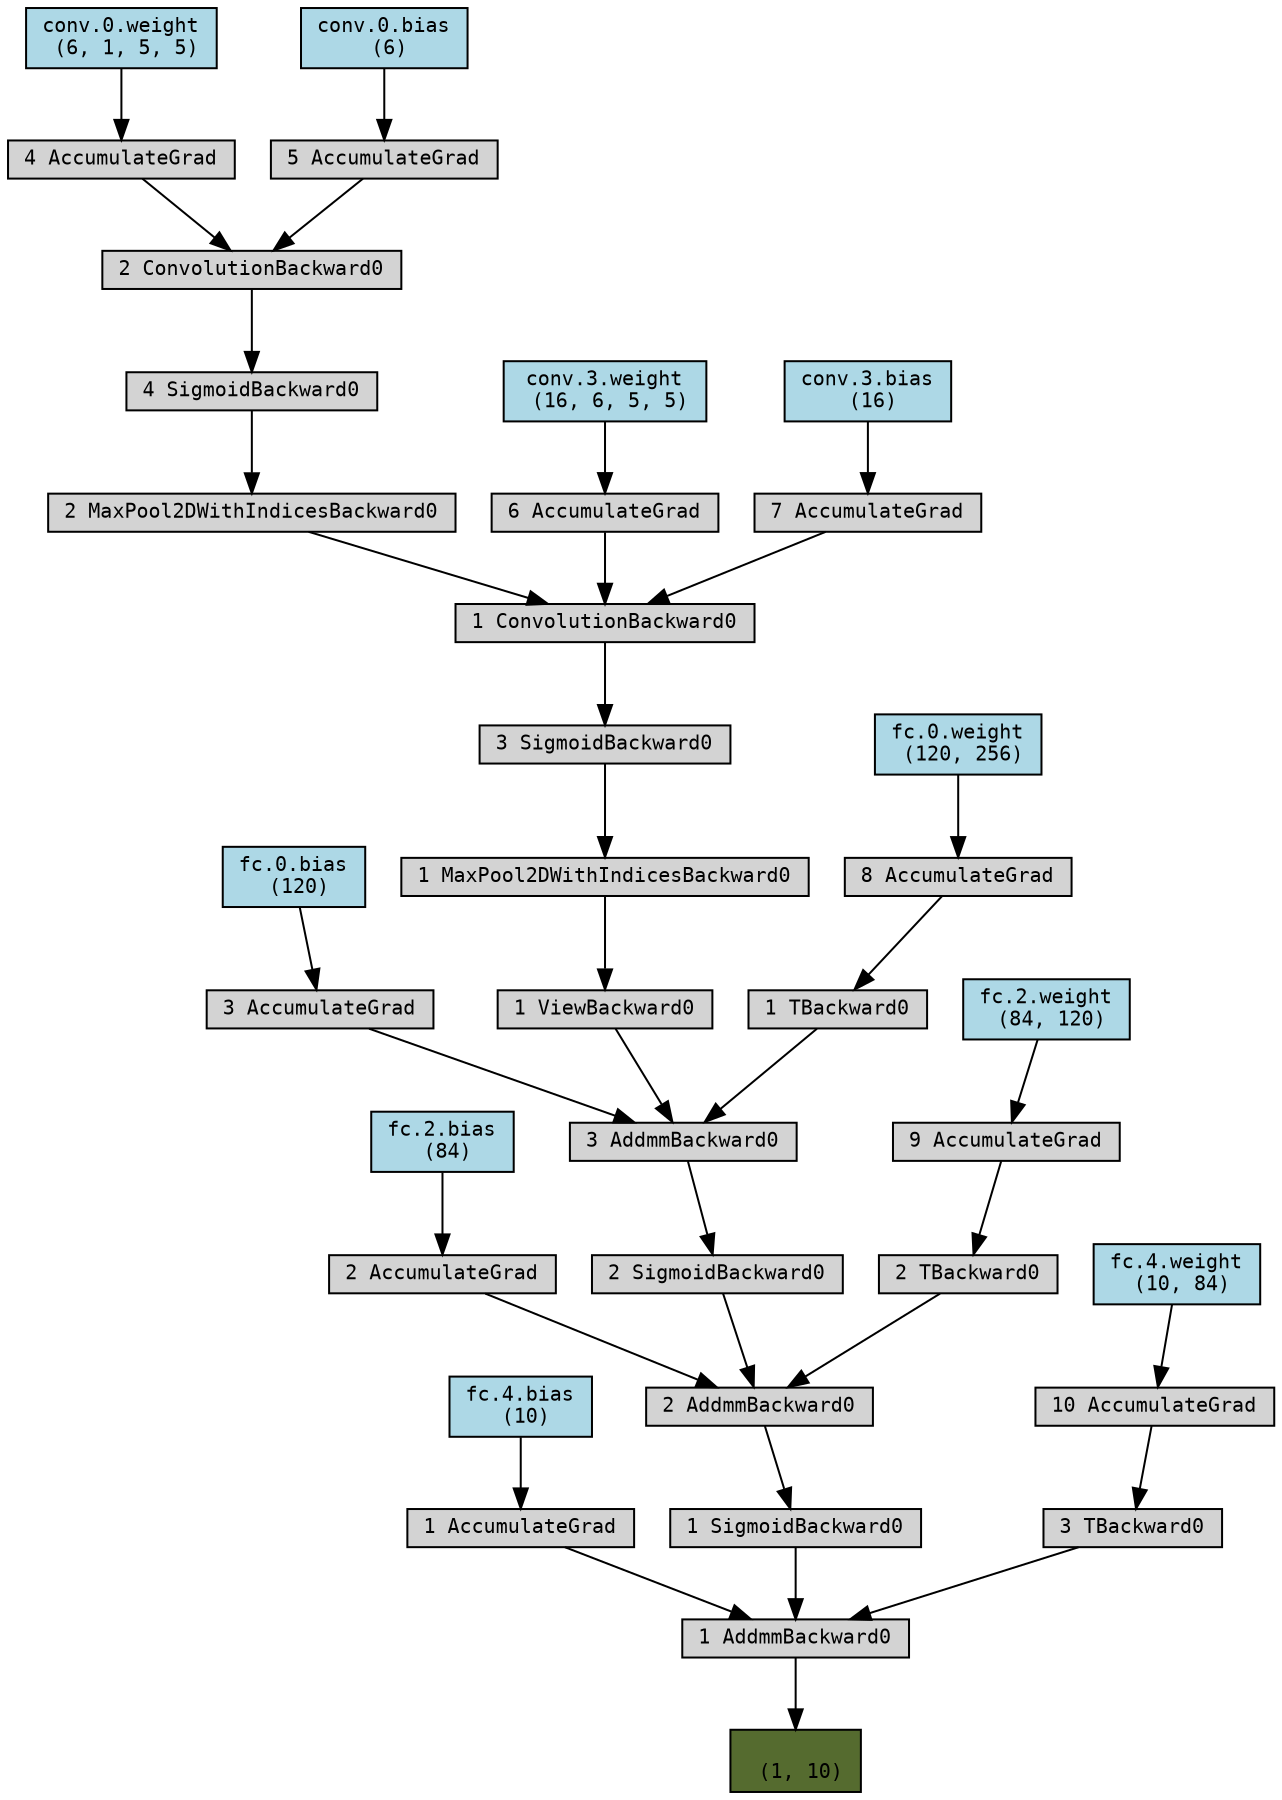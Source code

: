 digraph {
	graph [size="12,12"]
	node [align=left fontname=monospace fontsize=10 height=0.2 ranksep=0.1 shape=box style=filled]
	140326178543312 [label="
 (1, 10)" fillcolor=darkolivegreen]
	140326227495280 [label="1 AddmmBackward0"]
	140326227496528 -> 140326227495280
	140326178542832 [label="fc.4.bias
 (10)" fillcolor=lightblue]
	140326178542832 -> 140326227496528
	140326227496528 [label="1 AccumulateGrad"]
	140326227496048 -> 140326227495280
	140326227496048 [label="1 SigmoidBackward0"]
	140326227495568 -> 140326227496048
	140326227495568 [label="2 AddmmBackward0"]
	140326227495904 -> 140326227495568
	140326178542672 [label="fc.2.bias
 (84)" fillcolor=lightblue]
	140326178542672 -> 140326227495904
	140326227495904 [label="2 AccumulateGrad"]
	140326227496000 -> 140326227495568
	140326227496000 [label="2 SigmoidBackward0"]
	140326273327888 -> 140326227496000
	140326273327888 [label="3 AddmmBackward0"]
	140326273327792 -> 140326273327888
	140326178542512 [label="fc.0.bias
 (120)" fillcolor=lightblue]
	140326178542512 -> 140326273327792
	140326273327792 [label="3 AccumulateGrad"]
	140326273327744 -> 140326273327888
	140326273327744 [label="1 ViewBackward0"]
	140326044582048 -> 140326273327744
	140326044582048 [label="1 MaxPool2DWithIndicesBackward0"]
	140326044582240 -> 140326044582048
	140326044582240 [label="3 SigmoidBackward0"]
	140326044582336 -> 140326044582240
	140326044582336 [label="1 ConvolutionBackward0"]
	140326044582432 -> 140326044582336
	140326044582432 [label="2 MaxPool2DWithIndicesBackward0"]
	140326044582624 -> 140326044582432
	140326044582624 [label="4 SigmoidBackward0"]
	140326044582720 -> 140326044582624
	140326044582720 [label="2 ConvolutionBackward0"]
	140326044582816 -> 140326044582720
	140326178542032 [label="conv.0.weight
 (6, 1, 5, 5)" fillcolor=lightblue]
	140326178542032 -> 140326044582816
	140326044582816 [label="4 AccumulateGrad"]
	140326044582768 -> 140326044582720
	140326178542112 [label="conv.0.bias
 (6)" fillcolor=lightblue]
	140326178542112 -> 140326044582768
	140326044582768 [label="5 AccumulateGrad"]
	140326044582384 -> 140326044582336
	140326178542272 [label="conv.3.weight
 (16, 6, 5, 5)" fillcolor=lightblue]
	140326178542272 -> 140326044582384
	140326044582384 [label="6 AccumulateGrad"]
	140326044582144 -> 140326044582336
	140326178542352 [label="conv.3.bias
 (16)" fillcolor=lightblue]
	140326178542352 -> 140326044582144
	140326044582144 [label="7 AccumulateGrad"]
	140326044581952 -> 140326273327888
	140326044581952 [label="1 TBackward0"]
	140326044582288 -> 140326044581952
	140326178542432 [label="fc.0.weight
 (120, 256)" fillcolor=lightblue]
	140326178542432 -> 140326044582288
	140326044582288 [label="8 AccumulateGrad"]
	140326273329520 -> 140326227495568
	140326273329520 [label="2 TBackward0"]
	140326273329472 -> 140326273329520
	140326178542592 [label="fc.2.weight
 (84, 120)" fillcolor=lightblue]
	140326178542592 -> 140326273329472
	140326273329472 [label="9 AccumulateGrad"]
	140326227495760 -> 140326227495280
	140326227495760 [label="3 TBackward0"]
	140326273327840 -> 140326227495760
	140326178542752 [label="fc.4.weight
 (10, 84)" fillcolor=lightblue]
	140326178542752 -> 140326273327840
	140326273327840 [label="10 AccumulateGrad"]
	140326227495280 -> 140326178543312
}
